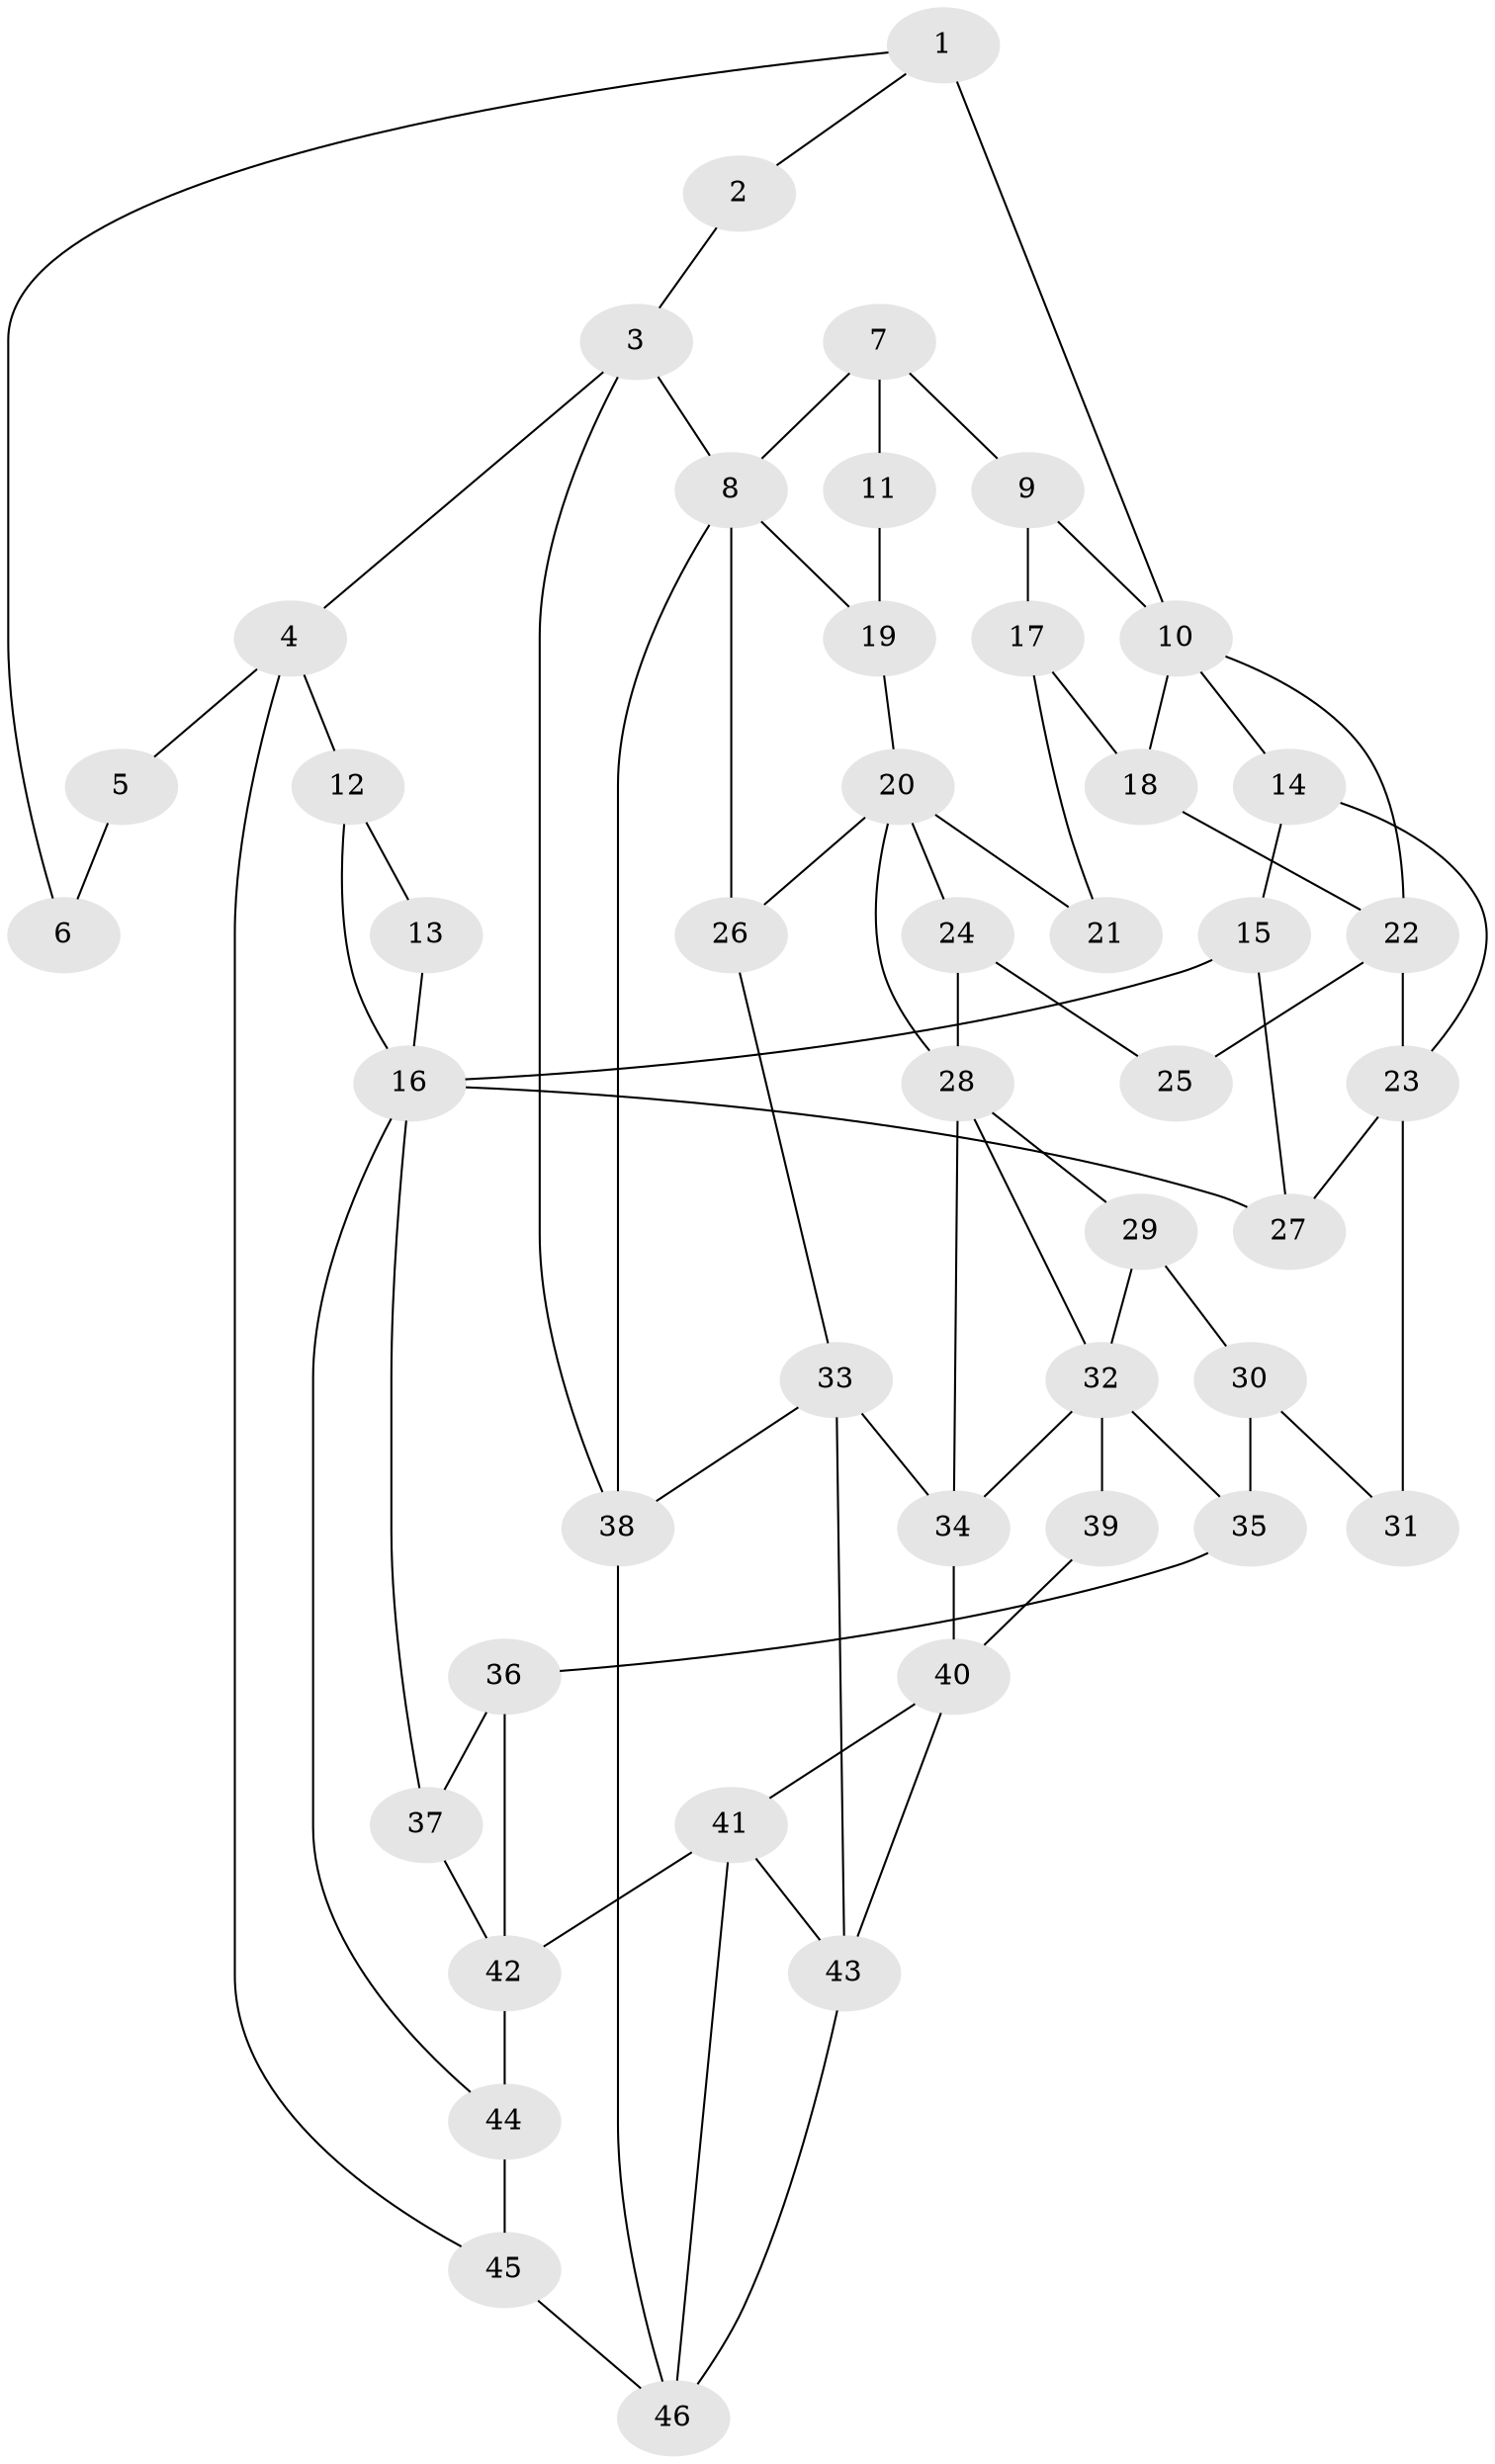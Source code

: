 // original degree distribution, {3: 0.03296703296703297, 5: 0.4065934065934066, 4: 0.2857142857142857, 6: 0.27472527472527475}
// Generated by graph-tools (version 1.1) at 2025/38/03/09/25 02:38:34]
// undirected, 46 vertices, 77 edges
graph export_dot {
graph [start="1"]
  node [color=gray90,style=filled];
  1;
  2;
  3;
  4;
  5;
  6;
  7;
  8;
  9;
  10;
  11;
  12;
  13;
  14;
  15;
  16;
  17;
  18;
  19;
  20;
  21;
  22;
  23;
  24;
  25;
  26;
  27;
  28;
  29;
  30;
  31;
  32;
  33;
  34;
  35;
  36;
  37;
  38;
  39;
  40;
  41;
  42;
  43;
  44;
  45;
  46;
  1 -- 2 [weight=1.0];
  1 -- 6 [weight=1.0];
  1 -- 10 [weight=2.0];
  2 -- 3 [weight=1.0];
  3 -- 4 [weight=1.0];
  3 -- 8 [weight=1.0];
  3 -- 38 [weight=1.0];
  4 -- 5 [weight=1.0];
  4 -- 12 [weight=1.0];
  4 -- 45 [weight=1.0];
  5 -- 6 [weight=1.0];
  7 -- 8 [weight=1.0];
  7 -- 9 [weight=1.0];
  7 -- 11 [weight=2.0];
  8 -- 19 [weight=1.0];
  8 -- 26 [weight=2.0];
  8 -- 38 [weight=1.0];
  9 -- 10 [weight=1.0];
  9 -- 17 [weight=1.0];
  10 -- 14 [weight=1.0];
  10 -- 18 [weight=1.0];
  10 -- 22 [weight=1.0];
  11 -- 19 [weight=1.0];
  12 -- 13 [weight=1.0];
  12 -- 16 [weight=1.0];
  13 -- 16 [weight=1.0];
  14 -- 15 [weight=1.0];
  14 -- 23 [weight=1.0];
  15 -- 16 [weight=1.0];
  15 -- 27 [weight=1.0];
  16 -- 27 [weight=1.0];
  16 -- 37 [weight=1.0];
  16 -- 44 [weight=1.0];
  17 -- 18 [weight=1.0];
  17 -- 21 [weight=1.0];
  18 -- 22 [weight=1.0];
  19 -- 20 [weight=1.0];
  20 -- 21 [weight=2.0];
  20 -- 24 [weight=1.0];
  20 -- 26 [weight=1.0];
  20 -- 28 [weight=1.0];
  22 -- 23 [weight=2.0];
  22 -- 25 [weight=2.0];
  23 -- 27 [weight=1.0];
  23 -- 31 [weight=2.0];
  24 -- 25 [weight=1.0];
  24 -- 28 [weight=1.0];
  26 -- 33 [weight=1.0];
  28 -- 29 [weight=1.0];
  28 -- 32 [weight=1.0];
  28 -- 34 [weight=1.0];
  29 -- 30 [weight=1.0];
  29 -- 32 [weight=1.0];
  30 -- 31 [weight=1.0];
  30 -- 35 [weight=1.0];
  32 -- 34 [weight=1.0];
  32 -- 35 [weight=1.0];
  32 -- 39 [weight=2.0];
  33 -- 34 [weight=1.0];
  33 -- 38 [weight=1.0];
  33 -- 43 [weight=2.0];
  34 -- 40 [weight=1.0];
  35 -- 36 [weight=1.0];
  36 -- 37 [weight=1.0];
  36 -- 42 [weight=1.0];
  37 -- 42 [weight=1.0];
  38 -- 46 [weight=1.0];
  39 -- 40 [weight=1.0];
  40 -- 41 [weight=1.0];
  40 -- 43 [weight=2.0];
  41 -- 42 [weight=2.0];
  41 -- 43 [weight=1.0];
  41 -- 46 [weight=1.0];
  42 -- 44 [weight=2.0];
  43 -- 46 [weight=1.0];
  44 -- 45 [weight=2.0];
  45 -- 46 [weight=1.0];
}
